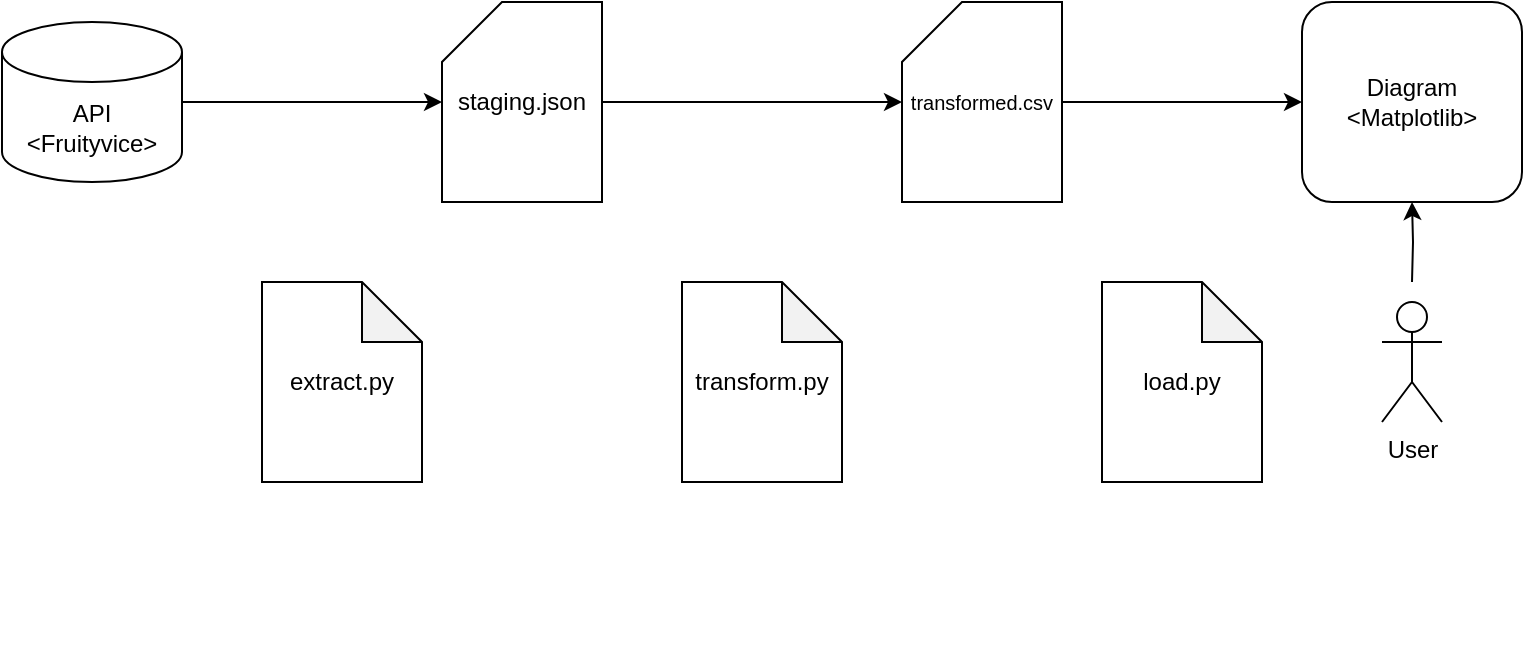 <mxfile version="21.0.8" type="device"><diagram name="Seite-1" id="U20n2AhdGdu9fu-HCkHJ"><mxGraphModel dx="1434" dy="764" grid="1" gridSize="10" guides="1" tooltips="1" connect="1" arrows="1" fold="1" page="1" pageScale="1" pageWidth="827" pageHeight="1169" math="0" shadow="0"><root><mxCell id="0"/><mxCell id="1" parent="0"/><mxCell id="xtesQ8386cFssttQVbHI-4" style="edgeStyle=orthogonalEdgeStyle;rounded=0;orthogonalLoop=1;jettySize=auto;html=1;" parent="1" source="xtesQ8386cFssttQVbHI-1" edge="1"><mxGeometry relative="1" as="geometry"><mxPoint x="260" y="80" as="targetPoint"/></mxGeometry></mxCell><mxCell id="xtesQ8386cFssttQVbHI-1" value="API&lt;br&gt;&amp;lt;Fruityvice&amp;gt;" style="shape=cylinder3;whiteSpace=wrap;html=1;boundedLbl=1;backgroundOutline=1;size=15;" parent="1" vertex="1"><mxGeometry x="40" y="40" width="90" height="80" as="geometry"/></mxCell><mxCell id="xtesQ8386cFssttQVbHI-2" value="" style="shape=image;html=1;verticalAlign=top;verticalLabelPosition=bottom;labelBackgroundColor=#ffffff;imageAspect=0;aspect=fixed;image=https://cdn4.iconfinder.com/data/icons/scripting-and-programming-languages/512/660277-Python_logo-128.png" parent="1" vertex="1"><mxGeometry x="150" y="240" width="120" height="120" as="geometry"/></mxCell><mxCell id="xtesQ8386cFssttQVbHI-3" value="extract.py" style="shape=note;whiteSpace=wrap;html=1;backgroundOutline=1;darkOpacity=0.05;" parent="1" vertex="1"><mxGeometry x="170" y="170" width="80" height="100" as="geometry"/></mxCell><mxCell id="xtesQ8386cFssttQVbHI-15" style="edgeStyle=orthogonalEdgeStyle;rounded=0;orthogonalLoop=1;jettySize=auto;html=1;" parent="1" source="xtesQ8386cFssttQVbHI-6" target="xtesQ8386cFssttQVbHI-14" edge="1"><mxGeometry relative="1" as="geometry"/></mxCell><mxCell id="xtesQ8386cFssttQVbHI-6" value="staging.json" style="shape=card;whiteSpace=wrap;html=1;" parent="1" vertex="1"><mxGeometry x="260" y="30" width="80" height="100" as="geometry"/></mxCell><mxCell id="xtesQ8386cFssttQVbHI-12" value="Diagram&lt;br&gt;&amp;lt;Matplotlib&amp;gt;" style="rounded=1;whiteSpace=wrap;html=1;" parent="1" vertex="1"><mxGeometry x="690" y="30" width="110" height="100" as="geometry"/></mxCell><mxCell id="xtesQ8386cFssttQVbHI-16" style="edgeStyle=orthogonalEdgeStyle;rounded=0;orthogonalLoop=1;jettySize=auto;html=1;entryX=0;entryY=0.5;entryDx=0;entryDy=0;" parent="1" source="xtesQ8386cFssttQVbHI-14" target="xtesQ8386cFssttQVbHI-12" edge="1"><mxGeometry relative="1" as="geometry"/></mxCell><mxCell id="xtesQ8386cFssttQVbHI-14" value="transformed.csv" style="shape=card;whiteSpace=wrap;html=1;fontSize=10;" parent="1" vertex="1"><mxGeometry x="490" y="30" width="80" height="100" as="geometry"/></mxCell><mxCell id="xtesQ8386cFssttQVbHI-18" style="edgeStyle=orthogonalEdgeStyle;rounded=0;orthogonalLoop=1;jettySize=auto;html=1;entryX=0.5;entryY=1;entryDx=0;entryDy=0;" parent="1" target="xtesQ8386cFssttQVbHI-12" edge="1"><mxGeometry relative="1" as="geometry"><mxPoint x="745" y="170" as="sourcePoint"/></mxGeometry></mxCell><mxCell id="xtesQ8386cFssttQVbHI-17" value="User" style="shape=umlActor;verticalLabelPosition=bottom;verticalAlign=top;html=1;outlineConnect=0;" parent="1" vertex="1"><mxGeometry x="730" y="180" width="30" height="60" as="geometry"/></mxCell><mxCell id="xtesQ8386cFssttQVbHI-19" value="" style="shape=image;html=1;verticalAlign=top;verticalLabelPosition=bottom;labelBackgroundColor=#ffffff;imageAspect=0;aspect=fixed;image=https://cdn4.iconfinder.com/data/icons/scripting-and-programming-languages/512/660277-Python_logo-128.png" parent="1" vertex="1"><mxGeometry x="360" y="240" width="120" height="120" as="geometry"/></mxCell><mxCell id="xtesQ8386cFssttQVbHI-20" value="transform.py" style="shape=note;whiteSpace=wrap;html=1;backgroundOutline=1;darkOpacity=0.05;" parent="1" vertex="1"><mxGeometry x="380" y="170" width="80" height="100" as="geometry"/></mxCell><mxCell id="OEJwI5aHG066rq6VqJHt-1" value="" style="shape=image;html=1;verticalAlign=top;verticalLabelPosition=bottom;labelBackgroundColor=#ffffff;imageAspect=0;aspect=fixed;image=https://cdn4.iconfinder.com/data/icons/scripting-and-programming-languages/512/660277-Python_logo-128.png" vertex="1" parent="1"><mxGeometry x="570" y="240" width="120" height="120" as="geometry"/></mxCell><mxCell id="OEJwI5aHG066rq6VqJHt-2" value="load.py" style="shape=note;whiteSpace=wrap;html=1;backgroundOutline=1;darkOpacity=0.05;" vertex="1" parent="1"><mxGeometry x="590" y="170" width="80" height="100" as="geometry"/></mxCell></root></mxGraphModel></diagram></mxfile>